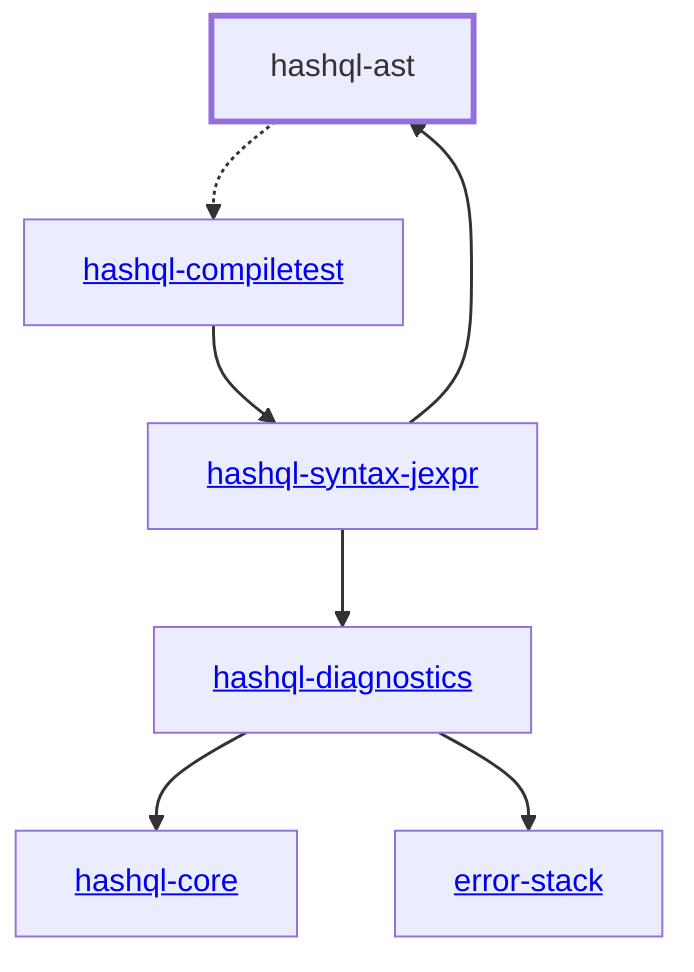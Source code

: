 graph TD
    linkStyle default stroke-width:1.5px
    classDef default stroke-width:1px
    classDef root stroke-width:3px
    classDef dev stroke-width:1px
    classDef build stroke-width:1px
    %% Legend
    %% --> : Normal dependency
    %% -.-> : Dev dependency
    %% ---> : Build dependency
    0[hashql-ast]
    class 0 root
    1[<a href="../hashql_compiletest">hashql-compiletest</a>]
    2[<a href="../hashql_core">hashql-core</a>]
    3[<a href="../hashql_diagnostics">hashql-diagnostics</a>]
    4[<a href="../hashql_syntax_jexpr">hashql-syntax-jexpr</a>]
    5[<a href="../error_stack">error-stack</a>]
    0 -.-> 1
    1 --> 4
    3 --> 2
    3 --> 5
    4 --> 0
    4 --> 3